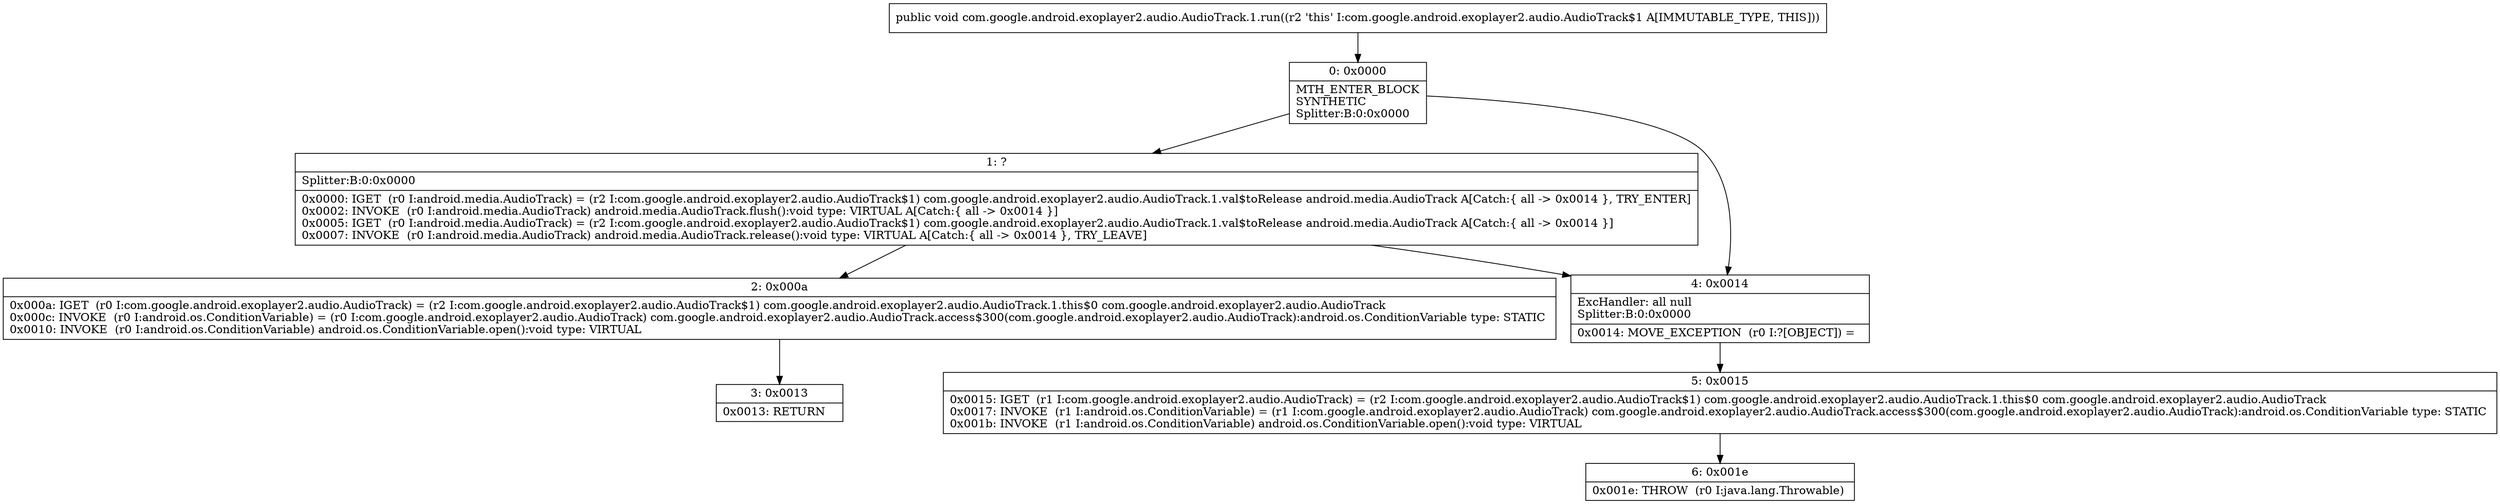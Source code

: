 digraph "CFG forcom.google.android.exoplayer2.audio.AudioTrack.1.run()V" {
Node_0 [shape=record,label="{0\:\ 0x0000|MTH_ENTER_BLOCK\lSYNTHETIC\lSplitter:B:0:0x0000\l}"];
Node_1 [shape=record,label="{1\:\ ?|Splitter:B:0:0x0000\l|0x0000: IGET  (r0 I:android.media.AudioTrack) = (r2 I:com.google.android.exoplayer2.audio.AudioTrack$1) com.google.android.exoplayer2.audio.AudioTrack.1.val$toRelease android.media.AudioTrack A[Catch:\{ all \-\> 0x0014 \}, TRY_ENTER]\l0x0002: INVOKE  (r0 I:android.media.AudioTrack) android.media.AudioTrack.flush():void type: VIRTUAL A[Catch:\{ all \-\> 0x0014 \}]\l0x0005: IGET  (r0 I:android.media.AudioTrack) = (r2 I:com.google.android.exoplayer2.audio.AudioTrack$1) com.google.android.exoplayer2.audio.AudioTrack.1.val$toRelease android.media.AudioTrack A[Catch:\{ all \-\> 0x0014 \}]\l0x0007: INVOKE  (r0 I:android.media.AudioTrack) android.media.AudioTrack.release():void type: VIRTUAL A[Catch:\{ all \-\> 0x0014 \}, TRY_LEAVE]\l}"];
Node_2 [shape=record,label="{2\:\ 0x000a|0x000a: IGET  (r0 I:com.google.android.exoplayer2.audio.AudioTrack) = (r2 I:com.google.android.exoplayer2.audio.AudioTrack$1) com.google.android.exoplayer2.audio.AudioTrack.1.this$0 com.google.android.exoplayer2.audio.AudioTrack \l0x000c: INVOKE  (r0 I:android.os.ConditionVariable) = (r0 I:com.google.android.exoplayer2.audio.AudioTrack) com.google.android.exoplayer2.audio.AudioTrack.access$300(com.google.android.exoplayer2.audio.AudioTrack):android.os.ConditionVariable type: STATIC \l0x0010: INVOKE  (r0 I:android.os.ConditionVariable) android.os.ConditionVariable.open():void type: VIRTUAL \l}"];
Node_3 [shape=record,label="{3\:\ 0x0013|0x0013: RETURN   \l}"];
Node_4 [shape=record,label="{4\:\ 0x0014|ExcHandler: all null\lSplitter:B:0:0x0000\l|0x0014: MOVE_EXCEPTION  (r0 I:?[OBJECT]) =  \l}"];
Node_5 [shape=record,label="{5\:\ 0x0015|0x0015: IGET  (r1 I:com.google.android.exoplayer2.audio.AudioTrack) = (r2 I:com.google.android.exoplayer2.audio.AudioTrack$1) com.google.android.exoplayer2.audio.AudioTrack.1.this$0 com.google.android.exoplayer2.audio.AudioTrack \l0x0017: INVOKE  (r1 I:android.os.ConditionVariable) = (r1 I:com.google.android.exoplayer2.audio.AudioTrack) com.google.android.exoplayer2.audio.AudioTrack.access$300(com.google.android.exoplayer2.audio.AudioTrack):android.os.ConditionVariable type: STATIC \l0x001b: INVOKE  (r1 I:android.os.ConditionVariable) android.os.ConditionVariable.open():void type: VIRTUAL \l}"];
Node_6 [shape=record,label="{6\:\ 0x001e|0x001e: THROW  (r0 I:java.lang.Throwable) \l}"];
MethodNode[shape=record,label="{public void com.google.android.exoplayer2.audio.AudioTrack.1.run((r2 'this' I:com.google.android.exoplayer2.audio.AudioTrack$1 A[IMMUTABLE_TYPE, THIS])) }"];
MethodNode -> Node_0;
Node_0 -> Node_1;
Node_0 -> Node_4;
Node_1 -> Node_2;
Node_1 -> Node_4;
Node_2 -> Node_3;
Node_4 -> Node_5;
Node_5 -> Node_6;
}

